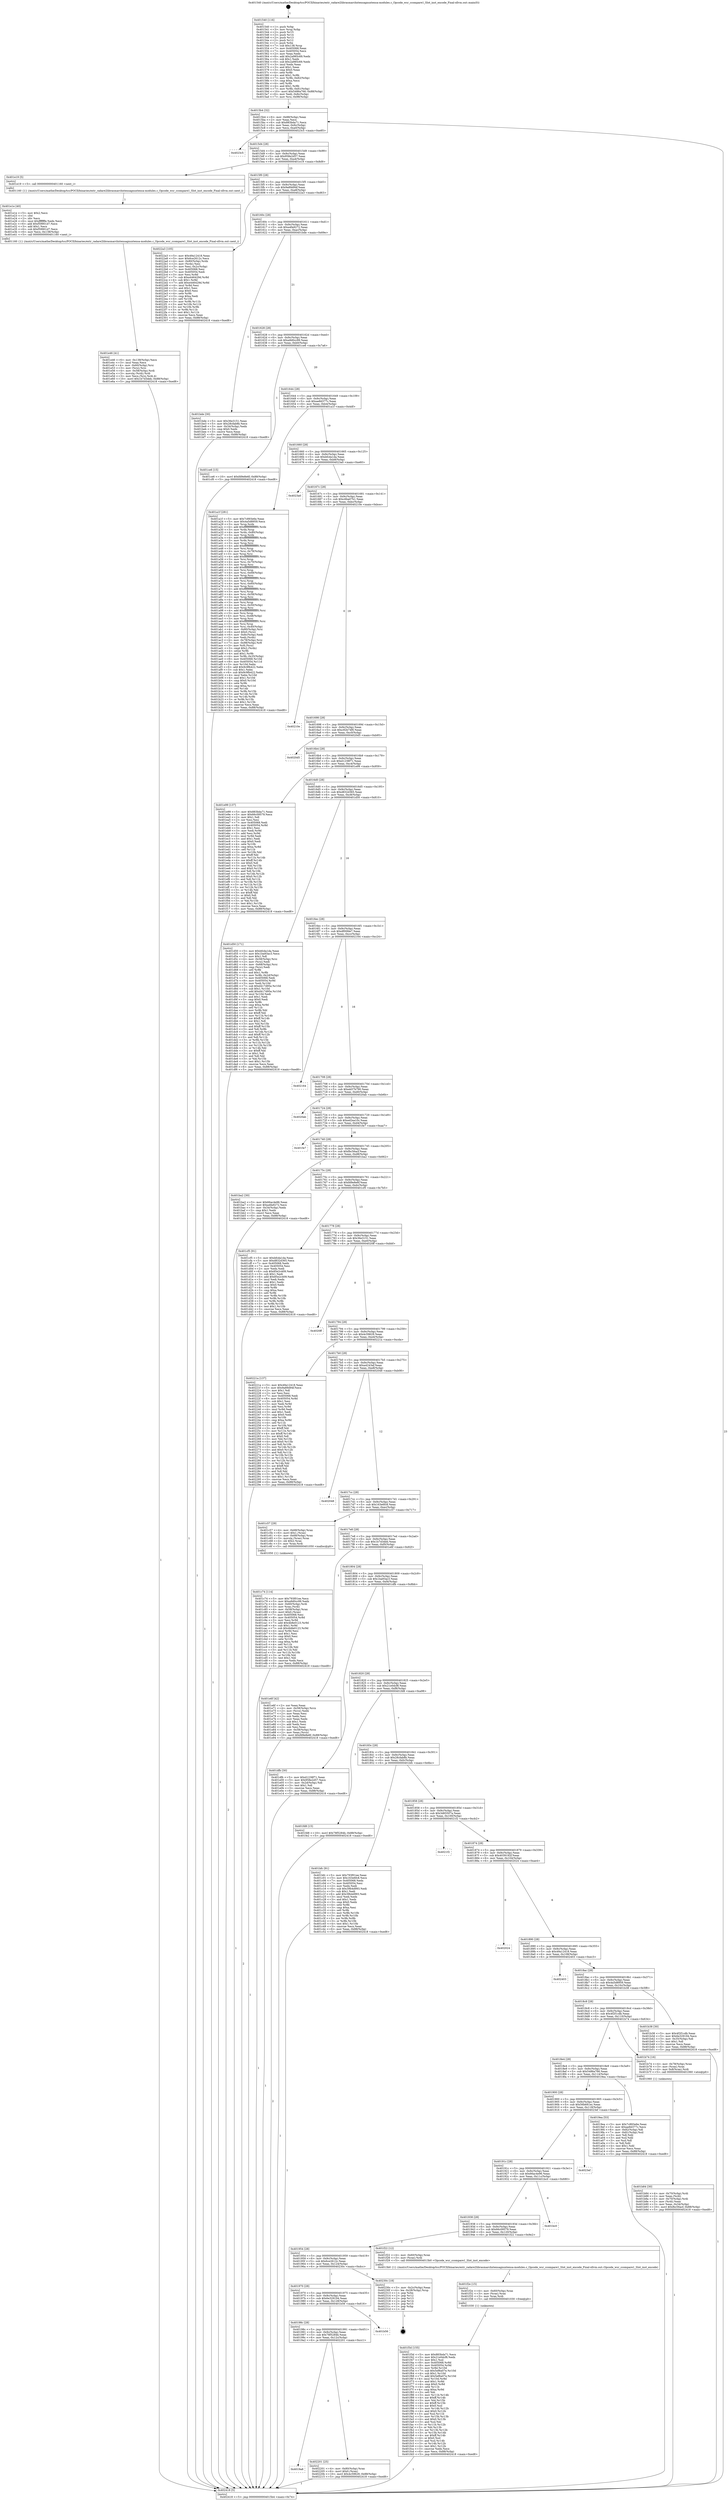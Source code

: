 digraph "0x401540" {
  label = "0x401540 (/mnt/c/Users/mathe/Desktop/tcc/POCII/binaries/extr_radare2librasmarchxtensagnuxtensa-modules.c_Opcode_wsr_ccompare1_Slot_inst_encode_Final-ollvm.out::main(0))"
  labelloc = "t"
  node[shape=record]

  Entry [label="",width=0.3,height=0.3,shape=circle,fillcolor=black,style=filled]
  "0x4015b4" [label="{
     0x4015b4 [32]\l
     | [instrs]\l
     &nbsp;&nbsp;0x4015b4 \<+6\>: mov -0x88(%rbp),%eax\l
     &nbsp;&nbsp;0x4015ba \<+2\>: mov %eax,%ecx\l
     &nbsp;&nbsp;0x4015bc \<+6\>: sub $0x883bda71,%ecx\l
     &nbsp;&nbsp;0x4015c2 \<+6\>: mov %eax,-0x9c(%rbp)\l
     &nbsp;&nbsp;0x4015c8 \<+6\>: mov %ecx,-0xa0(%rbp)\l
     &nbsp;&nbsp;0x4015ce \<+6\>: je 00000000004023c5 \<main+0xe85\>\l
  }"]
  "0x4023c5" [label="{
     0x4023c5\l
  }", style=dashed]
  "0x4015d4" [label="{
     0x4015d4 [28]\l
     | [instrs]\l
     &nbsp;&nbsp;0x4015d4 \<+5\>: jmp 00000000004015d9 \<main+0x99\>\l
     &nbsp;&nbsp;0x4015d9 \<+6\>: mov -0x9c(%rbp),%eax\l
     &nbsp;&nbsp;0x4015df \<+5\>: sub $0x958e2d57,%eax\l
     &nbsp;&nbsp;0x4015e4 \<+6\>: mov %eax,-0xa4(%rbp)\l
     &nbsp;&nbsp;0x4015ea \<+6\>: je 0000000000401e19 \<main+0x8d9\>\l
  }"]
  Exit [label="",width=0.3,height=0.3,shape=circle,fillcolor=black,style=filled,peripheries=2]
  "0x401e19" [label="{
     0x401e19 [5]\l
     | [instrs]\l
     &nbsp;&nbsp;0x401e19 \<+5\>: call 0000000000401160 \<next_i\>\l
     | [calls]\l
     &nbsp;&nbsp;0x401160 \{1\} (/mnt/c/Users/mathe/Desktop/tcc/POCII/binaries/extr_radare2librasmarchxtensagnuxtensa-modules.c_Opcode_wsr_ccompare1_Slot_inst_encode_Final-ollvm.out::next_i)\l
  }"]
  "0x4015f0" [label="{
     0x4015f0 [28]\l
     | [instrs]\l
     &nbsp;&nbsp;0x4015f0 \<+5\>: jmp 00000000004015f5 \<main+0xb5\>\l
     &nbsp;&nbsp;0x4015f5 \<+6\>: mov -0x9c(%rbp),%eax\l
     &nbsp;&nbsp;0x4015fb \<+5\>: sub $0x9a89d94f,%eax\l
     &nbsp;&nbsp;0x401600 \<+6\>: mov %eax,-0xa8(%rbp)\l
     &nbsp;&nbsp;0x401606 \<+6\>: je 00000000004022a3 \<main+0xd63\>\l
  }"]
  "0x4019a8" [label="{
     0x4019a8\l
  }", style=dashed]
  "0x4022a3" [label="{
     0x4022a3 [105]\l
     | [instrs]\l
     &nbsp;&nbsp;0x4022a3 \<+5\>: mov $0x49a12418,%eax\l
     &nbsp;&nbsp;0x4022a8 \<+5\>: mov $0x6ce2612c,%ecx\l
     &nbsp;&nbsp;0x4022ad \<+4\>: mov -0x80(%rbp),%rdx\l
     &nbsp;&nbsp;0x4022b1 \<+2\>: mov (%rdx),%esi\l
     &nbsp;&nbsp;0x4022b3 \<+3\>: mov %esi,-0x2c(%rbp)\l
     &nbsp;&nbsp;0x4022b6 \<+7\>: mov 0x405068,%esi\l
     &nbsp;&nbsp;0x4022bd \<+7\>: mov 0x405054,%edi\l
     &nbsp;&nbsp;0x4022c4 \<+3\>: mov %esi,%r8d\l
     &nbsp;&nbsp;0x4022c7 \<+7\>: sub $0xe446429d,%r8d\l
     &nbsp;&nbsp;0x4022ce \<+4\>: sub $0x1,%r8d\l
     &nbsp;&nbsp;0x4022d2 \<+7\>: add $0xe446429d,%r8d\l
     &nbsp;&nbsp;0x4022d9 \<+4\>: imul %r8d,%esi\l
     &nbsp;&nbsp;0x4022dd \<+3\>: and $0x1,%esi\l
     &nbsp;&nbsp;0x4022e0 \<+3\>: cmp $0x0,%esi\l
     &nbsp;&nbsp;0x4022e3 \<+4\>: sete %r9b\l
     &nbsp;&nbsp;0x4022e7 \<+3\>: cmp $0xa,%edi\l
     &nbsp;&nbsp;0x4022ea \<+4\>: setl %r10b\l
     &nbsp;&nbsp;0x4022ee \<+3\>: mov %r9b,%r11b\l
     &nbsp;&nbsp;0x4022f1 \<+3\>: and %r10b,%r11b\l
     &nbsp;&nbsp;0x4022f4 \<+3\>: xor %r10b,%r9b\l
     &nbsp;&nbsp;0x4022f7 \<+3\>: or %r9b,%r11b\l
     &nbsp;&nbsp;0x4022fa \<+4\>: test $0x1,%r11b\l
     &nbsp;&nbsp;0x4022fe \<+3\>: cmovne %ecx,%eax\l
     &nbsp;&nbsp;0x402301 \<+6\>: mov %eax,-0x88(%rbp)\l
     &nbsp;&nbsp;0x402307 \<+5\>: jmp 0000000000402418 \<main+0xed8\>\l
  }"]
  "0x40160c" [label="{
     0x40160c [28]\l
     | [instrs]\l
     &nbsp;&nbsp;0x40160c \<+5\>: jmp 0000000000401611 \<main+0xd1\>\l
     &nbsp;&nbsp;0x401611 \<+6\>: mov -0x9c(%rbp),%eax\l
     &nbsp;&nbsp;0x401617 \<+5\>: sub $0xa4fa9272,%eax\l
     &nbsp;&nbsp;0x40161c \<+6\>: mov %eax,-0xac(%rbp)\l
     &nbsp;&nbsp;0x401622 \<+6\>: je 0000000000401bde \<main+0x69e\>\l
  }"]
  "0x402201" [label="{
     0x402201 [25]\l
     | [instrs]\l
     &nbsp;&nbsp;0x402201 \<+4\>: mov -0x80(%rbp),%rax\l
     &nbsp;&nbsp;0x402205 \<+6\>: movl $0x0,(%rax)\l
     &nbsp;&nbsp;0x40220b \<+10\>: movl $0x4c59629,-0x88(%rbp)\l
     &nbsp;&nbsp;0x402215 \<+5\>: jmp 0000000000402418 \<main+0xed8\>\l
  }"]
  "0x401bde" [label="{
     0x401bde [30]\l
     | [instrs]\l
     &nbsp;&nbsp;0x401bde \<+5\>: mov $0x36e3151,%eax\l
     &nbsp;&nbsp;0x401be3 \<+5\>: mov $0x28cfab8b,%ecx\l
     &nbsp;&nbsp;0x401be8 \<+3\>: mov -0x34(%rbp),%edx\l
     &nbsp;&nbsp;0x401beb \<+3\>: cmp $0x0,%edx\l
     &nbsp;&nbsp;0x401bee \<+3\>: cmove %ecx,%eax\l
     &nbsp;&nbsp;0x401bf1 \<+6\>: mov %eax,-0x88(%rbp)\l
     &nbsp;&nbsp;0x401bf7 \<+5\>: jmp 0000000000402418 \<main+0xed8\>\l
  }"]
  "0x401628" [label="{
     0x401628 [28]\l
     | [instrs]\l
     &nbsp;&nbsp;0x401628 \<+5\>: jmp 000000000040162d \<main+0xed\>\l
     &nbsp;&nbsp;0x40162d \<+6\>: mov -0x9c(%rbp),%eax\l
     &nbsp;&nbsp;0x401633 \<+5\>: sub $0xa9d0cc99,%eax\l
     &nbsp;&nbsp;0x401638 \<+6\>: mov %eax,-0xb0(%rbp)\l
     &nbsp;&nbsp;0x40163e \<+6\>: je 0000000000401ce6 \<main+0x7a6\>\l
  }"]
  "0x40198c" [label="{
     0x40198c [28]\l
     | [instrs]\l
     &nbsp;&nbsp;0x40198c \<+5\>: jmp 0000000000401991 \<main+0x451\>\l
     &nbsp;&nbsp;0x401991 \<+6\>: mov -0x9c(%rbp),%eax\l
     &nbsp;&nbsp;0x401997 \<+5\>: sub $0x78f5284b,%eax\l
     &nbsp;&nbsp;0x40199c \<+6\>: mov %eax,-0x12c(%rbp)\l
     &nbsp;&nbsp;0x4019a2 \<+6\>: je 0000000000402201 \<main+0xcc1\>\l
  }"]
  "0x401ce6" [label="{
     0x401ce6 [15]\l
     | [instrs]\l
     &nbsp;&nbsp;0x401ce6 \<+10\>: movl $0xfd9e8e6f,-0x88(%rbp)\l
     &nbsp;&nbsp;0x401cf0 \<+5\>: jmp 0000000000402418 \<main+0xed8\>\l
  }"]
  "0x401644" [label="{
     0x401644 [28]\l
     | [instrs]\l
     &nbsp;&nbsp;0x401644 \<+5\>: jmp 0000000000401649 \<main+0x109\>\l
     &nbsp;&nbsp;0x401649 \<+6\>: mov -0x9c(%rbp),%eax\l
     &nbsp;&nbsp;0x40164f \<+5\>: sub $0xae8d377c,%eax\l
     &nbsp;&nbsp;0x401654 \<+6\>: mov %eax,-0xb4(%rbp)\l
     &nbsp;&nbsp;0x40165a \<+6\>: je 0000000000401a1f \<main+0x4df\>\l
  }"]
  "0x401b56" [label="{
     0x401b56\l
  }", style=dashed]
  "0x401a1f" [label="{
     0x401a1f [281]\l
     | [instrs]\l
     &nbsp;&nbsp;0x401a1f \<+5\>: mov $0x7c893e6e,%eax\l
     &nbsp;&nbsp;0x401a24 \<+5\>: mov $0x4a5d8959,%ecx\l
     &nbsp;&nbsp;0x401a29 \<+3\>: mov %rsp,%rdx\l
     &nbsp;&nbsp;0x401a2c \<+4\>: add $0xfffffffffffffff0,%rdx\l
     &nbsp;&nbsp;0x401a30 \<+3\>: mov %rdx,%rsp\l
     &nbsp;&nbsp;0x401a33 \<+4\>: mov %rdx,-0x80(%rbp)\l
     &nbsp;&nbsp;0x401a37 \<+3\>: mov %rsp,%rdx\l
     &nbsp;&nbsp;0x401a3a \<+4\>: add $0xfffffffffffffff0,%rdx\l
     &nbsp;&nbsp;0x401a3e \<+3\>: mov %rdx,%rsp\l
     &nbsp;&nbsp;0x401a41 \<+3\>: mov %rsp,%rsi\l
     &nbsp;&nbsp;0x401a44 \<+4\>: add $0xfffffffffffffff0,%rsi\l
     &nbsp;&nbsp;0x401a48 \<+3\>: mov %rsi,%rsp\l
     &nbsp;&nbsp;0x401a4b \<+4\>: mov %rsi,-0x78(%rbp)\l
     &nbsp;&nbsp;0x401a4f \<+3\>: mov %rsp,%rsi\l
     &nbsp;&nbsp;0x401a52 \<+4\>: add $0xfffffffffffffff0,%rsi\l
     &nbsp;&nbsp;0x401a56 \<+3\>: mov %rsi,%rsp\l
     &nbsp;&nbsp;0x401a59 \<+4\>: mov %rsi,-0x70(%rbp)\l
     &nbsp;&nbsp;0x401a5d \<+3\>: mov %rsp,%rsi\l
     &nbsp;&nbsp;0x401a60 \<+4\>: add $0xfffffffffffffff0,%rsi\l
     &nbsp;&nbsp;0x401a64 \<+3\>: mov %rsi,%rsp\l
     &nbsp;&nbsp;0x401a67 \<+4\>: mov %rsi,-0x68(%rbp)\l
     &nbsp;&nbsp;0x401a6b \<+3\>: mov %rsp,%rsi\l
     &nbsp;&nbsp;0x401a6e \<+4\>: add $0xfffffffffffffff0,%rsi\l
     &nbsp;&nbsp;0x401a72 \<+3\>: mov %rsi,%rsp\l
     &nbsp;&nbsp;0x401a75 \<+4\>: mov %rsi,-0x60(%rbp)\l
     &nbsp;&nbsp;0x401a79 \<+3\>: mov %rsp,%rsi\l
     &nbsp;&nbsp;0x401a7c \<+4\>: add $0xfffffffffffffff0,%rsi\l
     &nbsp;&nbsp;0x401a80 \<+3\>: mov %rsi,%rsp\l
     &nbsp;&nbsp;0x401a83 \<+4\>: mov %rsi,-0x58(%rbp)\l
     &nbsp;&nbsp;0x401a87 \<+3\>: mov %rsp,%rsi\l
     &nbsp;&nbsp;0x401a8a \<+4\>: add $0xfffffffffffffff0,%rsi\l
     &nbsp;&nbsp;0x401a8e \<+3\>: mov %rsi,%rsp\l
     &nbsp;&nbsp;0x401a91 \<+4\>: mov %rsi,-0x50(%rbp)\l
     &nbsp;&nbsp;0x401a95 \<+3\>: mov %rsp,%rsi\l
     &nbsp;&nbsp;0x401a98 \<+4\>: add $0xfffffffffffffff0,%rsi\l
     &nbsp;&nbsp;0x401a9c \<+3\>: mov %rsi,%rsp\l
     &nbsp;&nbsp;0x401a9f \<+4\>: mov %rsi,-0x48(%rbp)\l
     &nbsp;&nbsp;0x401aa3 \<+3\>: mov %rsp,%rsi\l
     &nbsp;&nbsp;0x401aa6 \<+4\>: add $0xfffffffffffffff0,%rsi\l
     &nbsp;&nbsp;0x401aaa \<+3\>: mov %rsi,%rsp\l
     &nbsp;&nbsp;0x401aad \<+4\>: mov %rsi,-0x40(%rbp)\l
     &nbsp;&nbsp;0x401ab1 \<+4\>: mov -0x80(%rbp),%rsi\l
     &nbsp;&nbsp;0x401ab5 \<+6\>: movl $0x0,(%rsi)\l
     &nbsp;&nbsp;0x401abb \<+6\>: mov -0x8c(%rbp),%edi\l
     &nbsp;&nbsp;0x401ac1 \<+2\>: mov %edi,(%rdx)\l
     &nbsp;&nbsp;0x401ac3 \<+4\>: mov -0x78(%rbp),%rsi\l
     &nbsp;&nbsp;0x401ac7 \<+7\>: mov -0x98(%rbp),%r8\l
     &nbsp;&nbsp;0x401ace \<+3\>: mov %r8,(%rsi)\l
     &nbsp;&nbsp;0x401ad1 \<+3\>: cmpl $0x2,(%rdx)\l
     &nbsp;&nbsp;0x401ad4 \<+4\>: setne %r9b\l
     &nbsp;&nbsp;0x401ad8 \<+4\>: and $0x1,%r9b\l
     &nbsp;&nbsp;0x401adc \<+4\>: mov %r9b,-0x35(%rbp)\l
     &nbsp;&nbsp;0x401ae0 \<+8\>: mov 0x405068,%r10d\l
     &nbsp;&nbsp;0x401ae8 \<+8\>: mov 0x405054,%r11d\l
     &nbsp;&nbsp;0x401af0 \<+3\>: mov %r10d,%ebx\l
     &nbsp;&nbsp;0x401af3 \<+6\>: add $0x9c9fb422,%ebx\l
     &nbsp;&nbsp;0x401af9 \<+3\>: sub $0x1,%ebx\l
     &nbsp;&nbsp;0x401afc \<+6\>: sub $0x9c9fb422,%ebx\l
     &nbsp;&nbsp;0x401b02 \<+4\>: imul %ebx,%r10d\l
     &nbsp;&nbsp;0x401b06 \<+4\>: and $0x1,%r10d\l
     &nbsp;&nbsp;0x401b0a \<+4\>: cmp $0x0,%r10d\l
     &nbsp;&nbsp;0x401b0e \<+4\>: sete %r9b\l
     &nbsp;&nbsp;0x401b12 \<+4\>: cmp $0xa,%r11d\l
     &nbsp;&nbsp;0x401b16 \<+4\>: setl %r14b\l
     &nbsp;&nbsp;0x401b1a \<+3\>: mov %r9b,%r15b\l
     &nbsp;&nbsp;0x401b1d \<+3\>: and %r14b,%r15b\l
     &nbsp;&nbsp;0x401b20 \<+3\>: xor %r14b,%r9b\l
     &nbsp;&nbsp;0x401b23 \<+3\>: or %r9b,%r15b\l
     &nbsp;&nbsp;0x401b26 \<+4\>: test $0x1,%r15b\l
     &nbsp;&nbsp;0x401b2a \<+3\>: cmovne %ecx,%eax\l
     &nbsp;&nbsp;0x401b2d \<+6\>: mov %eax,-0x88(%rbp)\l
     &nbsp;&nbsp;0x401b33 \<+5\>: jmp 0000000000402418 \<main+0xed8\>\l
  }"]
  "0x401660" [label="{
     0x401660 [28]\l
     | [instrs]\l
     &nbsp;&nbsp;0x401660 \<+5\>: jmp 0000000000401665 \<main+0x125\>\l
     &nbsp;&nbsp;0x401665 \<+6\>: mov -0x9c(%rbp),%eax\l
     &nbsp;&nbsp;0x40166b \<+5\>: sub $0xbfcda1da,%eax\l
     &nbsp;&nbsp;0x401670 \<+6\>: mov %eax,-0xb8(%rbp)\l
     &nbsp;&nbsp;0x401676 \<+6\>: je 00000000004023a0 \<main+0xe60\>\l
  }"]
  "0x401970" [label="{
     0x401970 [28]\l
     | [instrs]\l
     &nbsp;&nbsp;0x401970 \<+5\>: jmp 0000000000401975 \<main+0x435\>\l
     &nbsp;&nbsp;0x401975 \<+6\>: mov -0x9c(%rbp),%eax\l
     &nbsp;&nbsp;0x40197b \<+5\>: sub $0x6e329194,%eax\l
     &nbsp;&nbsp;0x401980 \<+6\>: mov %eax,-0x128(%rbp)\l
     &nbsp;&nbsp;0x401986 \<+6\>: je 0000000000401b56 \<main+0x616\>\l
  }"]
  "0x4023a0" [label="{
     0x4023a0\l
  }", style=dashed]
  "0x40167c" [label="{
     0x40167c [28]\l
     | [instrs]\l
     &nbsp;&nbsp;0x40167c \<+5\>: jmp 0000000000401681 \<main+0x141\>\l
     &nbsp;&nbsp;0x401681 \<+6\>: mov -0x9c(%rbp),%eax\l
     &nbsp;&nbsp;0x401687 \<+5\>: sub $0xc6ba07b1,%eax\l
     &nbsp;&nbsp;0x40168c \<+6\>: mov %eax,-0xbc(%rbp)\l
     &nbsp;&nbsp;0x401692 \<+6\>: je 000000000040210e \<main+0xbce\>\l
  }"]
  "0x40230c" [label="{
     0x40230c [18]\l
     | [instrs]\l
     &nbsp;&nbsp;0x40230c \<+3\>: mov -0x2c(%rbp),%eax\l
     &nbsp;&nbsp;0x40230f \<+4\>: lea -0x28(%rbp),%rsp\l
     &nbsp;&nbsp;0x402313 \<+1\>: pop %rbx\l
     &nbsp;&nbsp;0x402314 \<+2\>: pop %r12\l
     &nbsp;&nbsp;0x402316 \<+2\>: pop %r13\l
     &nbsp;&nbsp;0x402318 \<+2\>: pop %r14\l
     &nbsp;&nbsp;0x40231a \<+2\>: pop %r15\l
     &nbsp;&nbsp;0x40231c \<+1\>: pop %rbp\l
     &nbsp;&nbsp;0x40231d \<+1\>: ret\l
  }"]
  "0x40210e" [label="{
     0x40210e\l
  }", style=dashed]
  "0x401698" [label="{
     0x401698 [28]\l
     | [instrs]\l
     &nbsp;&nbsp;0x401698 \<+5\>: jmp 000000000040169d \<main+0x15d\>\l
     &nbsp;&nbsp;0x40169d \<+6\>: mov -0x9c(%rbp),%eax\l
     &nbsp;&nbsp;0x4016a3 \<+5\>: sub $0xc92b74f0,%eax\l
     &nbsp;&nbsp;0x4016a8 \<+6\>: mov %eax,-0xc0(%rbp)\l
     &nbsp;&nbsp;0x4016ae \<+6\>: je 00000000004020d5 \<main+0xb95\>\l
  }"]
  "0x401f3d" [label="{
     0x401f3d [155]\l
     | [instrs]\l
     &nbsp;&nbsp;0x401f3d \<+5\>: mov $0x883bda71,%ecx\l
     &nbsp;&nbsp;0x401f42 \<+5\>: mov $0x21e0dcf8,%edx\l
     &nbsp;&nbsp;0x401f47 \<+3\>: mov $0x1,%sil\l
     &nbsp;&nbsp;0x401f4a \<+8\>: mov 0x405068,%r8d\l
     &nbsp;&nbsp;0x401f52 \<+8\>: mov 0x405054,%r9d\l
     &nbsp;&nbsp;0x401f5a \<+3\>: mov %r8d,%r10d\l
     &nbsp;&nbsp;0x401f5d \<+7\>: sub $0x5ef6a07e,%r10d\l
     &nbsp;&nbsp;0x401f64 \<+4\>: sub $0x1,%r10d\l
     &nbsp;&nbsp;0x401f68 \<+7\>: add $0x5ef6a07e,%r10d\l
     &nbsp;&nbsp;0x401f6f \<+4\>: imul %r10d,%r8d\l
     &nbsp;&nbsp;0x401f73 \<+4\>: and $0x1,%r8d\l
     &nbsp;&nbsp;0x401f77 \<+4\>: cmp $0x0,%r8d\l
     &nbsp;&nbsp;0x401f7b \<+4\>: sete %r11b\l
     &nbsp;&nbsp;0x401f7f \<+4\>: cmp $0xa,%r9d\l
     &nbsp;&nbsp;0x401f83 \<+3\>: setl %bl\l
     &nbsp;&nbsp;0x401f86 \<+3\>: mov %r11b,%r14b\l
     &nbsp;&nbsp;0x401f89 \<+4\>: xor $0xff,%r14b\l
     &nbsp;&nbsp;0x401f8d \<+3\>: mov %bl,%r15b\l
     &nbsp;&nbsp;0x401f90 \<+4\>: xor $0xff,%r15b\l
     &nbsp;&nbsp;0x401f94 \<+4\>: xor $0x0,%sil\l
     &nbsp;&nbsp;0x401f98 \<+3\>: mov %r14b,%r12b\l
     &nbsp;&nbsp;0x401f9b \<+4\>: and $0x0,%r12b\l
     &nbsp;&nbsp;0x401f9f \<+3\>: and %sil,%r11b\l
     &nbsp;&nbsp;0x401fa2 \<+3\>: mov %r15b,%r13b\l
     &nbsp;&nbsp;0x401fa5 \<+4\>: and $0x0,%r13b\l
     &nbsp;&nbsp;0x401fa9 \<+3\>: and %sil,%bl\l
     &nbsp;&nbsp;0x401fac \<+3\>: or %r11b,%r12b\l
     &nbsp;&nbsp;0x401faf \<+3\>: or %bl,%r13b\l
     &nbsp;&nbsp;0x401fb2 \<+3\>: xor %r13b,%r12b\l
     &nbsp;&nbsp;0x401fb5 \<+3\>: or %r15b,%r14b\l
     &nbsp;&nbsp;0x401fb8 \<+4\>: xor $0xff,%r14b\l
     &nbsp;&nbsp;0x401fbc \<+4\>: or $0x0,%sil\l
     &nbsp;&nbsp;0x401fc0 \<+3\>: and %sil,%r14b\l
     &nbsp;&nbsp;0x401fc3 \<+3\>: or %r14b,%r12b\l
     &nbsp;&nbsp;0x401fc6 \<+4\>: test $0x1,%r12b\l
     &nbsp;&nbsp;0x401fca \<+3\>: cmovne %edx,%ecx\l
     &nbsp;&nbsp;0x401fcd \<+6\>: mov %ecx,-0x88(%rbp)\l
     &nbsp;&nbsp;0x401fd3 \<+5\>: jmp 0000000000402418 \<main+0xed8\>\l
  }"]
  "0x4020d5" [label="{
     0x4020d5\l
  }", style=dashed]
  "0x4016b4" [label="{
     0x4016b4 [28]\l
     | [instrs]\l
     &nbsp;&nbsp;0x4016b4 \<+5\>: jmp 00000000004016b9 \<main+0x179\>\l
     &nbsp;&nbsp;0x4016b9 \<+6\>: mov -0x9c(%rbp),%eax\l
     &nbsp;&nbsp;0x4016bf \<+5\>: sub $0xd1238f71,%eax\l
     &nbsp;&nbsp;0x4016c4 \<+6\>: mov %eax,-0xc4(%rbp)\l
     &nbsp;&nbsp;0x4016ca \<+6\>: je 0000000000401e99 \<main+0x959\>\l
  }"]
  "0x401f2e" [label="{
     0x401f2e [15]\l
     | [instrs]\l
     &nbsp;&nbsp;0x401f2e \<+4\>: mov -0x60(%rbp),%rax\l
     &nbsp;&nbsp;0x401f32 \<+3\>: mov (%rax),%rax\l
     &nbsp;&nbsp;0x401f35 \<+3\>: mov %rax,%rdi\l
     &nbsp;&nbsp;0x401f38 \<+5\>: call 0000000000401030 \<free@plt\>\l
     | [calls]\l
     &nbsp;&nbsp;0x401030 \{1\} (unknown)\l
  }"]
  "0x401e99" [label="{
     0x401e99 [137]\l
     | [instrs]\l
     &nbsp;&nbsp;0x401e99 \<+5\>: mov $0x883bda71,%eax\l
     &nbsp;&nbsp;0x401e9e \<+5\>: mov $0x66c09579,%ecx\l
     &nbsp;&nbsp;0x401ea3 \<+2\>: mov $0x1,%dl\l
     &nbsp;&nbsp;0x401ea5 \<+2\>: xor %esi,%esi\l
     &nbsp;&nbsp;0x401ea7 \<+7\>: mov 0x405068,%edi\l
     &nbsp;&nbsp;0x401eae \<+8\>: mov 0x405054,%r8d\l
     &nbsp;&nbsp;0x401eb6 \<+3\>: sub $0x1,%esi\l
     &nbsp;&nbsp;0x401eb9 \<+3\>: mov %edi,%r9d\l
     &nbsp;&nbsp;0x401ebc \<+3\>: add %esi,%r9d\l
     &nbsp;&nbsp;0x401ebf \<+4\>: imul %r9d,%edi\l
     &nbsp;&nbsp;0x401ec3 \<+3\>: and $0x1,%edi\l
     &nbsp;&nbsp;0x401ec6 \<+3\>: cmp $0x0,%edi\l
     &nbsp;&nbsp;0x401ec9 \<+4\>: sete %r10b\l
     &nbsp;&nbsp;0x401ecd \<+4\>: cmp $0xa,%r8d\l
     &nbsp;&nbsp;0x401ed1 \<+4\>: setl %r11b\l
     &nbsp;&nbsp;0x401ed5 \<+3\>: mov %r10b,%bl\l
     &nbsp;&nbsp;0x401ed8 \<+3\>: xor $0xff,%bl\l
     &nbsp;&nbsp;0x401edb \<+3\>: mov %r11b,%r14b\l
     &nbsp;&nbsp;0x401ede \<+4\>: xor $0xff,%r14b\l
     &nbsp;&nbsp;0x401ee2 \<+3\>: xor $0x0,%dl\l
     &nbsp;&nbsp;0x401ee5 \<+3\>: mov %bl,%r15b\l
     &nbsp;&nbsp;0x401ee8 \<+4\>: and $0x0,%r15b\l
     &nbsp;&nbsp;0x401eec \<+3\>: and %dl,%r10b\l
     &nbsp;&nbsp;0x401eef \<+3\>: mov %r14b,%r12b\l
     &nbsp;&nbsp;0x401ef2 \<+4\>: and $0x0,%r12b\l
     &nbsp;&nbsp;0x401ef6 \<+3\>: and %dl,%r11b\l
     &nbsp;&nbsp;0x401ef9 \<+3\>: or %r10b,%r15b\l
     &nbsp;&nbsp;0x401efc \<+3\>: or %r11b,%r12b\l
     &nbsp;&nbsp;0x401eff \<+3\>: xor %r12b,%r15b\l
     &nbsp;&nbsp;0x401f02 \<+3\>: or %r14b,%bl\l
     &nbsp;&nbsp;0x401f05 \<+3\>: xor $0xff,%bl\l
     &nbsp;&nbsp;0x401f08 \<+3\>: or $0x0,%dl\l
     &nbsp;&nbsp;0x401f0b \<+2\>: and %dl,%bl\l
     &nbsp;&nbsp;0x401f0d \<+3\>: or %bl,%r15b\l
     &nbsp;&nbsp;0x401f10 \<+4\>: test $0x1,%r15b\l
     &nbsp;&nbsp;0x401f14 \<+3\>: cmovne %ecx,%eax\l
     &nbsp;&nbsp;0x401f17 \<+6\>: mov %eax,-0x88(%rbp)\l
     &nbsp;&nbsp;0x401f1d \<+5\>: jmp 0000000000402418 \<main+0xed8\>\l
  }"]
  "0x4016d0" [label="{
     0x4016d0 [28]\l
     | [instrs]\l
     &nbsp;&nbsp;0x4016d0 \<+5\>: jmp 00000000004016d5 \<main+0x195\>\l
     &nbsp;&nbsp;0x4016d5 \<+6\>: mov -0x9c(%rbp),%eax\l
     &nbsp;&nbsp;0x4016db \<+5\>: sub $0xd832d365,%eax\l
     &nbsp;&nbsp;0x4016e0 \<+6\>: mov %eax,-0xc8(%rbp)\l
     &nbsp;&nbsp;0x4016e6 \<+6\>: je 0000000000401d50 \<main+0x810\>\l
  }"]
  "0x401954" [label="{
     0x401954 [28]\l
     | [instrs]\l
     &nbsp;&nbsp;0x401954 \<+5\>: jmp 0000000000401959 \<main+0x419\>\l
     &nbsp;&nbsp;0x401959 \<+6\>: mov -0x9c(%rbp),%eax\l
     &nbsp;&nbsp;0x40195f \<+5\>: sub $0x6ce2612c,%eax\l
     &nbsp;&nbsp;0x401964 \<+6\>: mov %eax,-0x124(%rbp)\l
     &nbsp;&nbsp;0x40196a \<+6\>: je 000000000040230c \<main+0xdcc\>\l
  }"]
  "0x401d50" [label="{
     0x401d50 [171]\l
     | [instrs]\l
     &nbsp;&nbsp;0x401d50 \<+5\>: mov $0xbfcda1da,%eax\l
     &nbsp;&nbsp;0x401d55 \<+5\>: mov $0x1ba93ac3,%ecx\l
     &nbsp;&nbsp;0x401d5a \<+2\>: mov $0x1,%dl\l
     &nbsp;&nbsp;0x401d5c \<+4\>: mov -0x58(%rbp),%rsi\l
     &nbsp;&nbsp;0x401d60 \<+2\>: mov (%rsi),%edi\l
     &nbsp;&nbsp;0x401d62 \<+4\>: mov -0x68(%rbp),%rsi\l
     &nbsp;&nbsp;0x401d66 \<+2\>: cmp (%rsi),%edi\l
     &nbsp;&nbsp;0x401d68 \<+4\>: setl %r8b\l
     &nbsp;&nbsp;0x401d6c \<+4\>: and $0x1,%r8b\l
     &nbsp;&nbsp;0x401d70 \<+4\>: mov %r8b,-0x2d(%rbp)\l
     &nbsp;&nbsp;0x401d74 \<+7\>: mov 0x405068,%edi\l
     &nbsp;&nbsp;0x401d7b \<+8\>: mov 0x405054,%r9d\l
     &nbsp;&nbsp;0x401d83 \<+3\>: mov %edi,%r10d\l
     &nbsp;&nbsp;0x401d86 \<+7\>: sub $0xd417d95e,%r10d\l
     &nbsp;&nbsp;0x401d8d \<+4\>: sub $0x1,%r10d\l
     &nbsp;&nbsp;0x401d91 \<+7\>: add $0xd417d95e,%r10d\l
     &nbsp;&nbsp;0x401d98 \<+4\>: imul %r10d,%edi\l
     &nbsp;&nbsp;0x401d9c \<+3\>: and $0x1,%edi\l
     &nbsp;&nbsp;0x401d9f \<+3\>: cmp $0x0,%edi\l
     &nbsp;&nbsp;0x401da2 \<+4\>: sete %r8b\l
     &nbsp;&nbsp;0x401da6 \<+4\>: cmp $0xa,%r9d\l
     &nbsp;&nbsp;0x401daa \<+4\>: setl %r11b\l
     &nbsp;&nbsp;0x401dae \<+3\>: mov %r8b,%bl\l
     &nbsp;&nbsp;0x401db1 \<+3\>: xor $0xff,%bl\l
     &nbsp;&nbsp;0x401db4 \<+3\>: mov %r11b,%r14b\l
     &nbsp;&nbsp;0x401db7 \<+4\>: xor $0xff,%r14b\l
     &nbsp;&nbsp;0x401dbb \<+3\>: xor $0x1,%dl\l
     &nbsp;&nbsp;0x401dbe \<+3\>: mov %bl,%r15b\l
     &nbsp;&nbsp;0x401dc1 \<+4\>: and $0xff,%r15b\l
     &nbsp;&nbsp;0x401dc5 \<+3\>: and %dl,%r8b\l
     &nbsp;&nbsp;0x401dc8 \<+3\>: mov %r14b,%r12b\l
     &nbsp;&nbsp;0x401dcb \<+4\>: and $0xff,%r12b\l
     &nbsp;&nbsp;0x401dcf \<+3\>: and %dl,%r11b\l
     &nbsp;&nbsp;0x401dd2 \<+3\>: or %r8b,%r15b\l
     &nbsp;&nbsp;0x401dd5 \<+3\>: or %r11b,%r12b\l
     &nbsp;&nbsp;0x401dd8 \<+3\>: xor %r12b,%r15b\l
     &nbsp;&nbsp;0x401ddb \<+3\>: or %r14b,%bl\l
     &nbsp;&nbsp;0x401dde \<+3\>: xor $0xff,%bl\l
     &nbsp;&nbsp;0x401de1 \<+3\>: or $0x1,%dl\l
     &nbsp;&nbsp;0x401de4 \<+2\>: and %dl,%bl\l
     &nbsp;&nbsp;0x401de6 \<+3\>: or %bl,%r15b\l
     &nbsp;&nbsp;0x401de9 \<+4\>: test $0x1,%r15b\l
     &nbsp;&nbsp;0x401ded \<+3\>: cmovne %ecx,%eax\l
     &nbsp;&nbsp;0x401df0 \<+6\>: mov %eax,-0x88(%rbp)\l
     &nbsp;&nbsp;0x401df6 \<+5\>: jmp 0000000000402418 \<main+0xed8\>\l
  }"]
  "0x4016ec" [label="{
     0x4016ec [28]\l
     | [instrs]\l
     &nbsp;&nbsp;0x4016ec \<+5\>: jmp 00000000004016f1 \<main+0x1b1\>\l
     &nbsp;&nbsp;0x4016f1 \<+6\>: mov -0x9c(%rbp),%eax\l
     &nbsp;&nbsp;0x4016f7 \<+5\>: sub $0xdf00fde7,%eax\l
     &nbsp;&nbsp;0x4016fc \<+6\>: mov %eax,-0xcc(%rbp)\l
     &nbsp;&nbsp;0x401702 \<+6\>: je 0000000000402164 \<main+0xc24\>\l
  }"]
  "0x401f22" [label="{
     0x401f22 [12]\l
     | [instrs]\l
     &nbsp;&nbsp;0x401f22 \<+4\>: mov -0x60(%rbp),%rax\l
     &nbsp;&nbsp;0x401f26 \<+3\>: mov (%rax),%rdi\l
     &nbsp;&nbsp;0x401f29 \<+5\>: call 00000000004013b0 \<Opcode_wsr_ccompare1_Slot_inst_encode\>\l
     | [calls]\l
     &nbsp;&nbsp;0x4013b0 \{1\} (/mnt/c/Users/mathe/Desktop/tcc/POCII/binaries/extr_radare2librasmarchxtensagnuxtensa-modules.c_Opcode_wsr_ccompare1_Slot_inst_encode_Final-ollvm.out::Opcode_wsr_ccompare1_Slot_inst_encode)\l
  }"]
  "0x402164" [label="{
     0x402164\l
  }", style=dashed]
  "0x401708" [label="{
     0x401708 [28]\l
     | [instrs]\l
     &nbsp;&nbsp;0x401708 \<+5\>: jmp 000000000040170d \<main+0x1cd\>\l
     &nbsp;&nbsp;0x40170d \<+6\>: mov -0x9c(%rbp),%eax\l
     &nbsp;&nbsp;0x401713 \<+5\>: sub $0xeb57b790,%eax\l
     &nbsp;&nbsp;0x401718 \<+6\>: mov %eax,-0xd0(%rbp)\l
     &nbsp;&nbsp;0x40171e \<+6\>: je 00000000004020ab \<main+0xb6b\>\l
  }"]
  "0x401938" [label="{
     0x401938 [28]\l
     | [instrs]\l
     &nbsp;&nbsp;0x401938 \<+5\>: jmp 000000000040193d \<main+0x3fd\>\l
     &nbsp;&nbsp;0x40193d \<+6\>: mov -0x9c(%rbp),%eax\l
     &nbsp;&nbsp;0x401943 \<+5\>: sub $0x66c09579,%eax\l
     &nbsp;&nbsp;0x401948 \<+6\>: mov %eax,-0x120(%rbp)\l
     &nbsp;&nbsp;0x40194e \<+6\>: je 0000000000401f22 \<main+0x9e2\>\l
  }"]
  "0x4020ab" [label="{
     0x4020ab\l
  }", style=dashed]
  "0x401724" [label="{
     0x401724 [28]\l
     | [instrs]\l
     &nbsp;&nbsp;0x401724 \<+5\>: jmp 0000000000401729 \<main+0x1e9\>\l
     &nbsp;&nbsp;0x401729 \<+6\>: mov -0x9c(%rbp),%eax\l
     &nbsp;&nbsp;0x40172f \<+5\>: sub $0xed2ea10c,%eax\l
     &nbsp;&nbsp;0x401734 \<+6\>: mov %eax,-0xd4(%rbp)\l
     &nbsp;&nbsp;0x40173a \<+6\>: je 0000000000401fe7 \<main+0xaa7\>\l
  }"]
  "0x401bc0" [label="{
     0x401bc0\l
  }", style=dashed]
  "0x401fe7" [label="{
     0x401fe7\l
  }", style=dashed]
  "0x401740" [label="{
     0x401740 [28]\l
     | [instrs]\l
     &nbsp;&nbsp;0x401740 \<+5\>: jmp 0000000000401745 \<main+0x205\>\l
     &nbsp;&nbsp;0x401745 \<+6\>: mov -0x9c(%rbp),%eax\l
     &nbsp;&nbsp;0x40174b \<+5\>: sub $0xfbc56acf,%eax\l
     &nbsp;&nbsp;0x401750 \<+6\>: mov %eax,-0xd8(%rbp)\l
     &nbsp;&nbsp;0x401756 \<+6\>: je 0000000000401ba2 \<main+0x662\>\l
  }"]
  "0x40191c" [label="{
     0x40191c [28]\l
     | [instrs]\l
     &nbsp;&nbsp;0x40191c \<+5\>: jmp 0000000000401921 \<main+0x3e1\>\l
     &nbsp;&nbsp;0x401921 \<+6\>: mov -0x9c(%rbp),%eax\l
     &nbsp;&nbsp;0x401927 \<+5\>: sub $0x66ac4e96,%eax\l
     &nbsp;&nbsp;0x40192c \<+6\>: mov %eax,-0x11c(%rbp)\l
     &nbsp;&nbsp;0x401932 \<+6\>: je 0000000000401bc0 \<main+0x680\>\l
  }"]
  "0x401ba2" [label="{
     0x401ba2 [30]\l
     | [instrs]\l
     &nbsp;&nbsp;0x401ba2 \<+5\>: mov $0x66ac4e96,%eax\l
     &nbsp;&nbsp;0x401ba7 \<+5\>: mov $0xa4fa9272,%ecx\l
     &nbsp;&nbsp;0x401bac \<+3\>: mov -0x34(%rbp),%edx\l
     &nbsp;&nbsp;0x401baf \<+3\>: cmp $0x1,%edx\l
     &nbsp;&nbsp;0x401bb2 \<+3\>: cmovl %ecx,%eax\l
     &nbsp;&nbsp;0x401bb5 \<+6\>: mov %eax,-0x88(%rbp)\l
     &nbsp;&nbsp;0x401bbb \<+5\>: jmp 0000000000402418 \<main+0xed8\>\l
  }"]
  "0x40175c" [label="{
     0x40175c [28]\l
     | [instrs]\l
     &nbsp;&nbsp;0x40175c \<+5\>: jmp 0000000000401761 \<main+0x221\>\l
     &nbsp;&nbsp;0x401761 \<+6\>: mov -0x9c(%rbp),%eax\l
     &nbsp;&nbsp;0x401767 \<+5\>: sub $0xfd9e8e6f,%eax\l
     &nbsp;&nbsp;0x40176c \<+6\>: mov %eax,-0xdc(%rbp)\l
     &nbsp;&nbsp;0x401772 \<+6\>: je 0000000000401cf5 \<main+0x7b5\>\l
  }"]
  "0x4023ef" [label="{
     0x4023ef\l
  }", style=dashed]
  "0x401cf5" [label="{
     0x401cf5 [91]\l
     | [instrs]\l
     &nbsp;&nbsp;0x401cf5 \<+5\>: mov $0xbfcda1da,%eax\l
     &nbsp;&nbsp;0x401cfa \<+5\>: mov $0xd832d365,%ecx\l
     &nbsp;&nbsp;0x401cff \<+7\>: mov 0x405068,%edx\l
     &nbsp;&nbsp;0x401d06 \<+7\>: mov 0x405054,%esi\l
     &nbsp;&nbsp;0x401d0d \<+2\>: mov %edx,%edi\l
     &nbsp;&nbsp;0x401d0f \<+6\>: sub $0x85e2c409,%edi\l
     &nbsp;&nbsp;0x401d15 \<+3\>: sub $0x1,%edi\l
     &nbsp;&nbsp;0x401d18 \<+6\>: add $0x85e2c409,%edi\l
     &nbsp;&nbsp;0x401d1e \<+3\>: imul %edi,%edx\l
     &nbsp;&nbsp;0x401d21 \<+3\>: and $0x1,%edx\l
     &nbsp;&nbsp;0x401d24 \<+3\>: cmp $0x0,%edx\l
     &nbsp;&nbsp;0x401d27 \<+4\>: sete %r8b\l
     &nbsp;&nbsp;0x401d2b \<+3\>: cmp $0xa,%esi\l
     &nbsp;&nbsp;0x401d2e \<+4\>: setl %r9b\l
     &nbsp;&nbsp;0x401d32 \<+3\>: mov %r8b,%r10b\l
     &nbsp;&nbsp;0x401d35 \<+3\>: and %r9b,%r10b\l
     &nbsp;&nbsp;0x401d38 \<+3\>: xor %r9b,%r8b\l
     &nbsp;&nbsp;0x401d3b \<+3\>: or %r8b,%r10b\l
     &nbsp;&nbsp;0x401d3e \<+4\>: test $0x1,%r10b\l
     &nbsp;&nbsp;0x401d42 \<+3\>: cmovne %ecx,%eax\l
     &nbsp;&nbsp;0x401d45 \<+6\>: mov %eax,-0x88(%rbp)\l
     &nbsp;&nbsp;0x401d4b \<+5\>: jmp 0000000000402418 \<main+0xed8\>\l
  }"]
  "0x401778" [label="{
     0x401778 [28]\l
     | [instrs]\l
     &nbsp;&nbsp;0x401778 \<+5\>: jmp 000000000040177d \<main+0x23d\>\l
     &nbsp;&nbsp;0x40177d \<+6\>: mov -0x9c(%rbp),%eax\l
     &nbsp;&nbsp;0x401783 \<+5\>: sub $0x36e3151,%eax\l
     &nbsp;&nbsp;0x401788 \<+6\>: mov %eax,-0xe0(%rbp)\l
     &nbsp;&nbsp;0x40178e \<+6\>: je 00000000004020ff \<main+0xbbf\>\l
  }"]
  "0x401e46" [label="{
     0x401e46 [41]\l
     | [instrs]\l
     &nbsp;&nbsp;0x401e46 \<+6\>: mov -0x138(%rbp),%ecx\l
     &nbsp;&nbsp;0x401e4c \<+3\>: imul %eax,%ecx\l
     &nbsp;&nbsp;0x401e4f \<+4\>: mov -0x60(%rbp),%rsi\l
     &nbsp;&nbsp;0x401e53 \<+3\>: mov (%rsi),%rsi\l
     &nbsp;&nbsp;0x401e56 \<+4\>: mov -0x58(%rbp),%rdi\l
     &nbsp;&nbsp;0x401e5a \<+3\>: movslq (%rdi),%rdi\l
     &nbsp;&nbsp;0x401e5d \<+3\>: mov %ecx,(%rsi,%rdi,4)\l
     &nbsp;&nbsp;0x401e60 \<+10\>: movl $0x1b7d3deb,-0x88(%rbp)\l
     &nbsp;&nbsp;0x401e6a \<+5\>: jmp 0000000000402418 \<main+0xed8\>\l
  }"]
  "0x4020ff" [label="{
     0x4020ff\l
  }", style=dashed]
  "0x401794" [label="{
     0x401794 [28]\l
     | [instrs]\l
     &nbsp;&nbsp;0x401794 \<+5\>: jmp 0000000000401799 \<main+0x259\>\l
     &nbsp;&nbsp;0x401799 \<+6\>: mov -0x9c(%rbp),%eax\l
     &nbsp;&nbsp;0x40179f \<+5\>: sub $0x4c59629,%eax\l
     &nbsp;&nbsp;0x4017a4 \<+6\>: mov %eax,-0xe4(%rbp)\l
     &nbsp;&nbsp;0x4017aa \<+6\>: je 000000000040221a \<main+0xcda\>\l
  }"]
  "0x401e1e" [label="{
     0x401e1e [40]\l
     | [instrs]\l
     &nbsp;&nbsp;0x401e1e \<+5\>: mov $0x2,%ecx\l
     &nbsp;&nbsp;0x401e23 \<+1\>: cltd\l
     &nbsp;&nbsp;0x401e24 \<+2\>: idiv %ecx\l
     &nbsp;&nbsp;0x401e26 \<+6\>: imul $0xfffffffe,%edx,%ecx\l
     &nbsp;&nbsp;0x401e2c \<+6\>: add $0xf59901d7,%ecx\l
     &nbsp;&nbsp;0x401e32 \<+3\>: add $0x1,%ecx\l
     &nbsp;&nbsp;0x401e35 \<+6\>: sub $0xf59901d7,%ecx\l
     &nbsp;&nbsp;0x401e3b \<+6\>: mov %ecx,-0x138(%rbp)\l
     &nbsp;&nbsp;0x401e41 \<+5\>: call 0000000000401160 \<next_i\>\l
     | [calls]\l
     &nbsp;&nbsp;0x401160 \{1\} (/mnt/c/Users/mathe/Desktop/tcc/POCII/binaries/extr_radare2librasmarchxtensagnuxtensa-modules.c_Opcode_wsr_ccompare1_Slot_inst_encode_Final-ollvm.out::next_i)\l
  }"]
  "0x40221a" [label="{
     0x40221a [137]\l
     | [instrs]\l
     &nbsp;&nbsp;0x40221a \<+5\>: mov $0x49a12418,%eax\l
     &nbsp;&nbsp;0x40221f \<+5\>: mov $0x9a89d94f,%ecx\l
     &nbsp;&nbsp;0x402224 \<+2\>: mov $0x1,%dl\l
     &nbsp;&nbsp;0x402226 \<+2\>: xor %esi,%esi\l
     &nbsp;&nbsp;0x402228 \<+7\>: mov 0x405068,%edi\l
     &nbsp;&nbsp;0x40222f \<+8\>: mov 0x405054,%r8d\l
     &nbsp;&nbsp;0x402237 \<+3\>: sub $0x1,%esi\l
     &nbsp;&nbsp;0x40223a \<+3\>: mov %edi,%r9d\l
     &nbsp;&nbsp;0x40223d \<+3\>: add %esi,%r9d\l
     &nbsp;&nbsp;0x402240 \<+4\>: imul %r9d,%edi\l
     &nbsp;&nbsp;0x402244 \<+3\>: and $0x1,%edi\l
     &nbsp;&nbsp;0x402247 \<+3\>: cmp $0x0,%edi\l
     &nbsp;&nbsp;0x40224a \<+4\>: sete %r10b\l
     &nbsp;&nbsp;0x40224e \<+4\>: cmp $0xa,%r8d\l
     &nbsp;&nbsp;0x402252 \<+4\>: setl %r11b\l
     &nbsp;&nbsp;0x402256 \<+3\>: mov %r10b,%bl\l
     &nbsp;&nbsp;0x402259 \<+3\>: xor $0xff,%bl\l
     &nbsp;&nbsp;0x40225c \<+3\>: mov %r11b,%r14b\l
     &nbsp;&nbsp;0x40225f \<+4\>: xor $0xff,%r14b\l
     &nbsp;&nbsp;0x402263 \<+3\>: xor $0x0,%dl\l
     &nbsp;&nbsp;0x402266 \<+3\>: mov %bl,%r15b\l
     &nbsp;&nbsp;0x402269 \<+4\>: and $0x0,%r15b\l
     &nbsp;&nbsp;0x40226d \<+3\>: and %dl,%r10b\l
     &nbsp;&nbsp;0x402270 \<+3\>: mov %r14b,%r12b\l
     &nbsp;&nbsp;0x402273 \<+4\>: and $0x0,%r12b\l
     &nbsp;&nbsp;0x402277 \<+3\>: and %dl,%r11b\l
     &nbsp;&nbsp;0x40227a \<+3\>: or %r10b,%r15b\l
     &nbsp;&nbsp;0x40227d \<+3\>: or %r11b,%r12b\l
     &nbsp;&nbsp;0x402280 \<+3\>: xor %r12b,%r15b\l
     &nbsp;&nbsp;0x402283 \<+3\>: or %r14b,%bl\l
     &nbsp;&nbsp;0x402286 \<+3\>: xor $0xff,%bl\l
     &nbsp;&nbsp;0x402289 \<+3\>: or $0x0,%dl\l
     &nbsp;&nbsp;0x40228c \<+2\>: and %dl,%bl\l
     &nbsp;&nbsp;0x40228e \<+3\>: or %bl,%r15b\l
     &nbsp;&nbsp;0x402291 \<+4\>: test $0x1,%r15b\l
     &nbsp;&nbsp;0x402295 \<+3\>: cmovne %ecx,%eax\l
     &nbsp;&nbsp;0x402298 \<+6\>: mov %eax,-0x88(%rbp)\l
     &nbsp;&nbsp;0x40229e \<+5\>: jmp 0000000000402418 \<main+0xed8\>\l
  }"]
  "0x4017b0" [label="{
     0x4017b0 [28]\l
     | [instrs]\l
     &nbsp;&nbsp;0x4017b0 \<+5\>: jmp 00000000004017b5 \<main+0x275\>\l
     &nbsp;&nbsp;0x4017b5 \<+6\>: mov -0x9c(%rbp),%eax\l
     &nbsp;&nbsp;0x4017bb \<+5\>: sub $0xa4243af,%eax\l
     &nbsp;&nbsp;0x4017c0 \<+6\>: mov %eax,-0xe8(%rbp)\l
     &nbsp;&nbsp;0x4017c6 \<+6\>: je 0000000000402048 \<main+0xb08\>\l
  }"]
  "0x401c74" [label="{
     0x401c74 [114]\l
     | [instrs]\l
     &nbsp;&nbsp;0x401c74 \<+5\>: mov $0x793f01ee,%ecx\l
     &nbsp;&nbsp;0x401c79 \<+5\>: mov $0xa9d0cc99,%edx\l
     &nbsp;&nbsp;0x401c7e \<+4\>: mov -0x60(%rbp),%rdi\l
     &nbsp;&nbsp;0x401c82 \<+3\>: mov %rax,(%rdi)\l
     &nbsp;&nbsp;0x401c85 \<+4\>: mov -0x58(%rbp),%rax\l
     &nbsp;&nbsp;0x401c89 \<+6\>: movl $0x0,(%rax)\l
     &nbsp;&nbsp;0x401c8f \<+7\>: mov 0x405068,%esi\l
     &nbsp;&nbsp;0x401c96 \<+8\>: mov 0x405054,%r8d\l
     &nbsp;&nbsp;0x401c9e \<+3\>: mov %esi,%r9d\l
     &nbsp;&nbsp;0x401ca1 \<+7\>: add $0x4b8e0123,%r9d\l
     &nbsp;&nbsp;0x401ca8 \<+4\>: sub $0x1,%r9d\l
     &nbsp;&nbsp;0x401cac \<+7\>: sub $0x4b8e0123,%r9d\l
     &nbsp;&nbsp;0x401cb3 \<+4\>: imul %r9d,%esi\l
     &nbsp;&nbsp;0x401cb7 \<+3\>: and $0x1,%esi\l
     &nbsp;&nbsp;0x401cba \<+3\>: cmp $0x0,%esi\l
     &nbsp;&nbsp;0x401cbd \<+4\>: sete %r10b\l
     &nbsp;&nbsp;0x401cc1 \<+4\>: cmp $0xa,%r8d\l
     &nbsp;&nbsp;0x401cc5 \<+4\>: setl %r11b\l
     &nbsp;&nbsp;0x401cc9 \<+3\>: mov %r10b,%bl\l
     &nbsp;&nbsp;0x401ccc \<+3\>: and %r11b,%bl\l
     &nbsp;&nbsp;0x401ccf \<+3\>: xor %r11b,%r10b\l
     &nbsp;&nbsp;0x401cd2 \<+3\>: or %r10b,%bl\l
     &nbsp;&nbsp;0x401cd5 \<+3\>: test $0x1,%bl\l
     &nbsp;&nbsp;0x401cd8 \<+3\>: cmovne %edx,%ecx\l
     &nbsp;&nbsp;0x401cdb \<+6\>: mov %ecx,-0x88(%rbp)\l
     &nbsp;&nbsp;0x401ce1 \<+5\>: jmp 0000000000402418 \<main+0xed8\>\l
  }"]
  "0x402048" [label="{
     0x402048\l
  }", style=dashed]
  "0x4017cc" [label="{
     0x4017cc [28]\l
     | [instrs]\l
     &nbsp;&nbsp;0x4017cc \<+5\>: jmp 00000000004017d1 \<main+0x291\>\l
     &nbsp;&nbsp;0x4017d1 \<+6\>: mov -0x9c(%rbp),%eax\l
     &nbsp;&nbsp;0x4017d7 \<+5\>: sub $0x163e6fc8,%eax\l
     &nbsp;&nbsp;0x4017dc \<+6\>: mov %eax,-0xec(%rbp)\l
     &nbsp;&nbsp;0x4017e2 \<+6\>: je 0000000000401c57 \<main+0x717\>\l
  }"]
  "0x401b84" [label="{
     0x401b84 [30]\l
     | [instrs]\l
     &nbsp;&nbsp;0x401b84 \<+4\>: mov -0x70(%rbp),%rdi\l
     &nbsp;&nbsp;0x401b88 \<+2\>: mov %eax,(%rdi)\l
     &nbsp;&nbsp;0x401b8a \<+4\>: mov -0x70(%rbp),%rdi\l
     &nbsp;&nbsp;0x401b8e \<+2\>: mov (%rdi),%eax\l
     &nbsp;&nbsp;0x401b90 \<+3\>: mov %eax,-0x34(%rbp)\l
     &nbsp;&nbsp;0x401b93 \<+10\>: movl $0xfbc56acf,-0x88(%rbp)\l
     &nbsp;&nbsp;0x401b9d \<+5\>: jmp 0000000000402418 \<main+0xed8\>\l
  }"]
  "0x401c57" [label="{
     0x401c57 [29]\l
     | [instrs]\l
     &nbsp;&nbsp;0x401c57 \<+4\>: mov -0x68(%rbp),%rax\l
     &nbsp;&nbsp;0x401c5b \<+6\>: movl $0x1,(%rax)\l
     &nbsp;&nbsp;0x401c61 \<+4\>: mov -0x68(%rbp),%rax\l
     &nbsp;&nbsp;0x401c65 \<+3\>: movslq (%rax),%rax\l
     &nbsp;&nbsp;0x401c68 \<+4\>: shl $0x2,%rax\l
     &nbsp;&nbsp;0x401c6c \<+3\>: mov %rax,%rdi\l
     &nbsp;&nbsp;0x401c6f \<+5\>: call 0000000000401050 \<malloc@plt\>\l
     | [calls]\l
     &nbsp;&nbsp;0x401050 \{1\} (unknown)\l
  }"]
  "0x4017e8" [label="{
     0x4017e8 [28]\l
     | [instrs]\l
     &nbsp;&nbsp;0x4017e8 \<+5\>: jmp 00000000004017ed \<main+0x2ad\>\l
     &nbsp;&nbsp;0x4017ed \<+6\>: mov -0x9c(%rbp),%eax\l
     &nbsp;&nbsp;0x4017f3 \<+5\>: sub $0x1b7d3deb,%eax\l
     &nbsp;&nbsp;0x4017f8 \<+6\>: mov %eax,-0xf0(%rbp)\l
     &nbsp;&nbsp;0x4017fe \<+6\>: je 0000000000401e6f \<main+0x92f\>\l
  }"]
  "0x401540" [label="{
     0x401540 [116]\l
     | [instrs]\l
     &nbsp;&nbsp;0x401540 \<+1\>: push %rbp\l
     &nbsp;&nbsp;0x401541 \<+3\>: mov %rsp,%rbp\l
     &nbsp;&nbsp;0x401544 \<+2\>: push %r15\l
     &nbsp;&nbsp;0x401546 \<+2\>: push %r14\l
     &nbsp;&nbsp;0x401548 \<+2\>: push %r13\l
     &nbsp;&nbsp;0x40154a \<+2\>: push %r12\l
     &nbsp;&nbsp;0x40154c \<+1\>: push %rbx\l
     &nbsp;&nbsp;0x40154d \<+7\>: sub $0x138,%rsp\l
     &nbsp;&nbsp;0x401554 \<+7\>: mov 0x405068,%eax\l
     &nbsp;&nbsp;0x40155b \<+7\>: mov 0x405054,%ecx\l
     &nbsp;&nbsp;0x401562 \<+2\>: mov %eax,%edx\l
     &nbsp;&nbsp;0x401564 \<+6\>: add $0x2a985c69,%edx\l
     &nbsp;&nbsp;0x40156a \<+3\>: sub $0x1,%edx\l
     &nbsp;&nbsp;0x40156d \<+6\>: sub $0x2a985c69,%edx\l
     &nbsp;&nbsp;0x401573 \<+3\>: imul %edx,%eax\l
     &nbsp;&nbsp;0x401576 \<+3\>: and $0x1,%eax\l
     &nbsp;&nbsp;0x401579 \<+3\>: cmp $0x0,%eax\l
     &nbsp;&nbsp;0x40157c \<+4\>: sete %r8b\l
     &nbsp;&nbsp;0x401580 \<+4\>: and $0x1,%r8b\l
     &nbsp;&nbsp;0x401584 \<+7\>: mov %r8b,-0x82(%rbp)\l
     &nbsp;&nbsp;0x40158b \<+3\>: cmp $0xa,%ecx\l
     &nbsp;&nbsp;0x40158e \<+4\>: setl %r8b\l
     &nbsp;&nbsp;0x401592 \<+4\>: and $0x1,%r8b\l
     &nbsp;&nbsp;0x401596 \<+7\>: mov %r8b,-0x81(%rbp)\l
     &nbsp;&nbsp;0x40159d \<+10\>: movl $0x5486a766,-0x88(%rbp)\l
     &nbsp;&nbsp;0x4015a7 \<+6\>: mov %edi,-0x8c(%rbp)\l
     &nbsp;&nbsp;0x4015ad \<+7\>: mov %rsi,-0x98(%rbp)\l
  }"]
  "0x401e6f" [label="{
     0x401e6f [42]\l
     | [instrs]\l
     &nbsp;&nbsp;0x401e6f \<+2\>: xor %eax,%eax\l
     &nbsp;&nbsp;0x401e71 \<+4\>: mov -0x58(%rbp),%rcx\l
     &nbsp;&nbsp;0x401e75 \<+2\>: mov (%rcx),%edx\l
     &nbsp;&nbsp;0x401e77 \<+2\>: mov %eax,%esi\l
     &nbsp;&nbsp;0x401e79 \<+2\>: sub %edx,%esi\l
     &nbsp;&nbsp;0x401e7b \<+2\>: mov %eax,%edx\l
     &nbsp;&nbsp;0x401e7d \<+3\>: sub $0x1,%edx\l
     &nbsp;&nbsp;0x401e80 \<+2\>: add %edx,%esi\l
     &nbsp;&nbsp;0x401e82 \<+2\>: sub %esi,%eax\l
     &nbsp;&nbsp;0x401e84 \<+4\>: mov -0x58(%rbp),%rcx\l
     &nbsp;&nbsp;0x401e88 \<+2\>: mov %eax,(%rcx)\l
     &nbsp;&nbsp;0x401e8a \<+10\>: movl $0xfd9e8e6f,-0x88(%rbp)\l
     &nbsp;&nbsp;0x401e94 \<+5\>: jmp 0000000000402418 \<main+0xed8\>\l
  }"]
  "0x401804" [label="{
     0x401804 [28]\l
     | [instrs]\l
     &nbsp;&nbsp;0x401804 \<+5\>: jmp 0000000000401809 \<main+0x2c9\>\l
     &nbsp;&nbsp;0x401809 \<+6\>: mov -0x9c(%rbp),%eax\l
     &nbsp;&nbsp;0x40180f \<+5\>: sub $0x1ba93ac3,%eax\l
     &nbsp;&nbsp;0x401814 \<+6\>: mov %eax,-0xf4(%rbp)\l
     &nbsp;&nbsp;0x40181a \<+6\>: je 0000000000401dfb \<main+0x8bb\>\l
  }"]
  "0x402418" [label="{
     0x402418 [5]\l
     | [instrs]\l
     &nbsp;&nbsp;0x402418 \<+5\>: jmp 00000000004015b4 \<main+0x74\>\l
  }"]
  "0x401dfb" [label="{
     0x401dfb [30]\l
     | [instrs]\l
     &nbsp;&nbsp;0x401dfb \<+5\>: mov $0xd1238f71,%eax\l
     &nbsp;&nbsp;0x401e00 \<+5\>: mov $0x958e2d57,%ecx\l
     &nbsp;&nbsp;0x401e05 \<+3\>: mov -0x2d(%rbp),%dl\l
     &nbsp;&nbsp;0x401e08 \<+3\>: test $0x1,%dl\l
     &nbsp;&nbsp;0x401e0b \<+3\>: cmovne %ecx,%eax\l
     &nbsp;&nbsp;0x401e0e \<+6\>: mov %eax,-0x88(%rbp)\l
     &nbsp;&nbsp;0x401e14 \<+5\>: jmp 0000000000402418 \<main+0xed8\>\l
  }"]
  "0x401820" [label="{
     0x401820 [28]\l
     | [instrs]\l
     &nbsp;&nbsp;0x401820 \<+5\>: jmp 0000000000401825 \<main+0x2e5\>\l
     &nbsp;&nbsp;0x401825 \<+6\>: mov -0x9c(%rbp),%eax\l
     &nbsp;&nbsp;0x40182b \<+5\>: sub $0x21e0dcf8,%eax\l
     &nbsp;&nbsp;0x401830 \<+6\>: mov %eax,-0xf8(%rbp)\l
     &nbsp;&nbsp;0x401836 \<+6\>: je 0000000000401fd8 \<main+0xa98\>\l
  }"]
  "0x401900" [label="{
     0x401900 [28]\l
     | [instrs]\l
     &nbsp;&nbsp;0x401900 \<+5\>: jmp 0000000000401905 \<main+0x3c5\>\l
     &nbsp;&nbsp;0x401905 \<+6\>: mov -0x9c(%rbp),%eax\l
     &nbsp;&nbsp;0x40190b \<+5\>: sub $0x56b681ec,%eax\l
     &nbsp;&nbsp;0x401910 \<+6\>: mov %eax,-0x118(%rbp)\l
     &nbsp;&nbsp;0x401916 \<+6\>: je 00000000004023ef \<main+0xeaf\>\l
  }"]
  "0x401fd8" [label="{
     0x401fd8 [15]\l
     | [instrs]\l
     &nbsp;&nbsp;0x401fd8 \<+10\>: movl $0x78f5284b,-0x88(%rbp)\l
     &nbsp;&nbsp;0x401fe2 \<+5\>: jmp 0000000000402418 \<main+0xed8\>\l
  }"]
  "0x40183c" [label="{
     0x40183c [28]\l
     | [instrs]\l
     &nbsp;&nbsp;0x40183c \<+5\>: jmp 0000000000401841 \<main+0x301\>\l
     &nbsp;&nbsp;0x401841 \<+6\>: mov -0x9c(%rbp),%eax\l
     &nbsp;&nbsp;0x401847 \<+5\>: sub $0x28cfab8b,%eax\l
     &nbsp;&nbsp;0x40184c \<+6\>: mov %eax,-0xfc(%rbp)\l
     &nbsp;&nbsp;0x401852 \<+6\>: je 0000000000401bfc \<main+0x6bc\>\l
  }"]
  "0x4019ea" [label="{
     0x4019ea [53]\l
     | [instrs]\l
     &nbsp;&nbsp;0x4019ea \<+5\>: mov $0x7c893e6e,%eax\l
     &nbsp;&nbsp;0x4019ef \<+5\>: mov $0xae8d377c,%ecx\l
     &nbsp;&nbsp;0x4019f4 \<+6\>: mov -0x82(%rbp),%dl\l
     &nbsp;&nbsp;0x4019fa \<+7\>: mov -0x81(%rbp),%sil\l
     &nbsp;&nbsp;0x401a01 \<+3\>: mov %dl,%dil\l
     &nbsp;&nbsp;0x401a04 \<+3\>: and %sil,%dil\l
     &nbsp;&nbsp;0x401a07 \<+3\>: xor %sil,%dl\l
     &nbsp;&nbsp;0x401a0a \<+3\>: or %dl,%dil\l
     &nbsp;&nbsp;0x401a0d \<+4\>: test $0x1,%dil\l
     &nbsp;&nbsp;0x401a11 \<+3\>: cmovne %ecx,%eax\l
     &nbsp;&nbsp;0x401a14 \<+6\>: mov %eax,-0x88(%rbp)\l
     &nbsp;&nbsp;0x401a1a \<+5\>: jmp 0000000000402418 \<main+0xed8\>\l
  }"]
  "0x401bfc" [label="{
     0x401bfc [91]\l
     | [instrs]\l
     &nbsp;&nbsp;0x401bfc \<+5\>: mov $0x793f01ee,%eax\l
     &nbsp;&nbsp;0x401c01 \<+5\>: mov $0x163e6fc8,%ecx\l
     &nbsp;&nbsp;0x401c06 \<+7\>: mov 0x405068,%edx\l
     &nbsp;&nbsp;0x401c0d \<+7\>: mov 0x405054,%esi\l
     &nbsp;&nbsp;0x401c14 \<+2\>: mov %edx,%edi\l
     &nbsp;&nbsp;0x401c16 \<+6\>: sub $0x39b4d993,%edi\l
     &nbsp;&nbsp;0x401c1c \<+3\>: sub $0x1,%edi\l
     &nbsp;&nbsp;0x401c1f \<+6\>: add $0x39b4d993,%edi\l
     &nbsp;&nbsp;0x401c25 \<+3\>: imul %edi,%edx\l
     &nbsp;&nbsp;0x401c28 \<+3\>: and $0x1,%edx\l
     &nbsp;&nbsp;0x401c2b \<+3\>: cmp $0x0,%edx\l
     &nbsp;&nbsp;0x401c2e \<+4\>: sete %r8b\l
     &nbsp;&nbsp;0x401c32 \<+3\>: cmp $0xa,%esi\l
     &nbsp;&nbsp;0x401c35 \<+4\>: setl %r9b\l
     &nbsp;&nbsp;0x401c39 \<+3\>: mov %r8b,%r10b\l
     &nbsp;&nbsp;0x401c3c \<+3\>: and %r9b,%r10b\l
     &nbsp;&nbsp;0x401c3f \<+3\>: xor %r9b,%r8b\l
     &nbsp;&nbsp;0x401c42 \<+3\>: or %r8b,%r10b\l
     &nbsp;&nbsp;0x401c45 \<+4\>: test $0x1,%r10b\l
     &nbsp;&nbsp;0x401c49 \<+3\>: cmovne %ecx,%eax\l
     &nbsp;&nbsp;0x401c4c \<+6\>: mov %eax,-0x88(%rbp)\l
     &nbsp;&nbsp;0x401c52 \<+5\>: jmp 0000000000402418 \<main+0xed8\>\l
  }"]
  "0x401858" [label="{
     0x401858 [28]\l
     | [instrs]\l
     &nbsp;&nbsp;0x401858 \<+5\>: jmp 000000000040185d \<main+0x31d\>\l
     &nbsp;&nbsp;0x40185d \<+6\>: mov -0x9c(%rbp),%eax\l
     &nbsp;&nbsp;0x401863 \<+5\>: sub $0x3d65507a,%eax\l
     &nbsp;&nbsp;0x401868 \<+6\>: mov %eax,-0x100(%rbp)\l
     &nbsp;&nbsp;0x40186e \<+6\>: je 00000000004021f2 \<main+0xcb2\>\l
  }"]
  "0x4018e4" [label="{
     0x4018e4 [28]\l
     | [instrs]\l
     &nbsp;&nbsp;0x4018e4 \<+5\>: jmp 00000000004018e9 \<main+0x3a9\>\l
     &nbsp;&nbsp;0x4018e9 \<+6\>: mov -0x9c(%rbp),%eax\l
     &nbsp;&nbsp;0x4018ef \<+5\>: sub $0x5486a766,%eax\l
     &nbsp;&nbsp;0x4018f4 \<+6\>: mov %eax,-0x114(%rbp)\l
     &nbsp;&nbsp;0x4018fa \<+6\>: je 00000000004019ea \<main+0x4aa\>\l
  }"]
  "0x4021f2" [label="{
     0x4021f2\l
  }", style=dashed]
  "0x401874" [label="{
     0x401874 [28]\l
     | [instrs]\l
     &nbsp;&nbsp;0x401874 \<+5\>: jmp 0000000000401879 \<main+0x339\>\l
     &nbsp;&nbsp;0x401879 \<+6\>: mov -0x9c(%rbp),%eax\l
     &nbsp;&nbsp;0x40187f \<+5\>: sub $0x4039192f,%eax\l
     &nbsp;&nbsp;0x401884 \<+6\>: mov %eax,-0x104(%rbp)\l
     &nbsp;&nbsp;0x40188a \<+6\>: je 0000000000402024 \<main+0xae4\>\l
  }"]
  "0x401b74" [label="{
     0x401b74 [16]\l
     | [instrs]\l
     &nbsp;&nbsp;0x401b74 \<+4\>: mov -0x78(%rbp),%rax\l
     &nbsp;&nbsp;0x401b78 \<+3\>: mov (%rax),%rax\l
     &nbsp;&nbsp;0x401b7b \<+4\>: mov 0x8(%rax),%rdi\l
     &nbsp;&nbsp;0x401b7f \<+5\>: call 0000000000401060 \<atoi@plt\>\l
     | [calls]\l
     &nbsp;&nbsp;0x401060 \{1\} (unknown)\l
  }"]
  "0x402024" [label="{
     0x402024\l
  }", style=dashed]
  "0x401890" [label="{
     0x401890 [28]\l
     | [instrs]\l
     &nbsp;&nbsp;0x401890 \<+5\>: jmp 0000000000401895 \<main+0x355\>\l
     &nbsp;&nbsp;0x401895 \<+6\>: mov -0x9c(%rbp),%eax\l
     &nbsp;&nbsp;0x40189b \<+5\>: sub $0x49a12418,%eax\l
     &nbsp;&nbsp;0x4018a0 \<+6\>: mov %eax,-0x108(%rbp)\l
     &nbsp;&nbsp;0x4018a6 \<+6\>: je 0000000000402403 \<main+0xec3\>\l
  }"]
  "0x4018c8" [label="{
     0x4018c8 [28]\l
     | [instrs]\l
     &nbsp;&nbsp;0x4018c8 \<+5\>: jmp 00000000004018cd \<main+0x38d\>\l
     &nbsp;&nbsp;0x4018cd \<+6\>: mov -0x9c(%rbp),%eax\l
     &nbsp;&nbsp;0x4018d3 \<+5\>: sub $0x4f2f1cdb,%eax\l
     &nbsp;&nbsp;0x4018d8 \<+6\>: mov %eax,-0x110(%rbp)\l
     &nbsp;&nbsp;0x4018de \<+6\>: je 0000000000401b74 \<main+0x634\>\l
  }"]
  "0x402403" [label="{
     0x402403\l
  }", style=dashed]
  "0x4018ac" [label="{
     0x4018ac [28]\l
     | [instrs]\l
     &nbsp;&nbsp;0x4018ac \<+5\>: jmp 00000000004018b1 \<main+0x371\>\l
     &nbsp;&nbsp;0x4018b1 \<+6\>: mov -0x9c(%rbp),%eax\l
     &nbsp;&nbsp;0x4018b7 \<+5\>: sub $0x4a5d8959,%eax\l
     &nbsp;&nbsp;0x4018bc \<+6\>: mov %eax,-0x10c(%rbp)\l
     &nbsp;&nbsp;0x4018c2 \<+6\>: je 0000000000401b38 \<main+0x5f8\>\l
  }"]
  "0x401b38" [label="{
     0x401b38 [30]\l
     | [instrs]\l
     &nbsp;&nbsp;0x401b38 \<+5\>: mov $0x4f2f1cdb,%eax\l
     &nbsp;&nbsp;0x401b3d \<+5\>: mov $0x6e329194,%ecx\l
     &nbsp;&nbsp;0x401b42 \<+3\>: mov -0x35(%rbp),%dl\l
     &nbsp;&nbsp;0x401b45 \<+3\>: test $0x1,%dl\l
     &nbsp;&nbsp;0x401b48 \<+3\>: cmovne %ecx,%eax\l
     &nbsp;&nbsp;0x401b4b \<+6\>: mov %eax,-0x88(%rbp)\l
     &nbsp;&nbsp;0x401b51 \<+5\>: jmp 0000000000402418 \<main+0xed8\>\l
  }"]
  Entry -> "0x401540" [label=" 1"]
  "0x4015b4" -> "0x4023c5" [label=" 0"]
  "0x4015b4" -> "0x4015d4" [label=" 24"]
  "0x40230c" -> Exit [label=" 1"]
  "0x4015d4" -> "0x401e19" [label=" 1"]
  "0x4015d4" -> "0x4015f0" [label=" 23"]
  "0x4022a3" -> "0x402418" [label=" 1"]
  "0x4015f0" -> "0x4022a3" [label=" 1"]
  "0x4015f0" -> "0x40160c" [label=" 22"]
  "0x40221a" -> "0x402418" [label=" 1"]
  "0x40160c" -> "0x401bde" [label=" 1"]
  "0x40160c" -> "0x401628" [label=" 21"]
  "0x402201" -> "0x402418" [label=" 1"]
  "0x401628" -> "0x401ce6" [label=" 1"]
  "0x401628" -> "0x401644" [label=" 20"]
  "0x40198c" -> "0x402201" [label=" 1"]
  "0x401644" -> "0x401a1f" [label=" 1"]
  "0x401644" -> "0x401660" [label=" 19"]
  "0x40198c" -> "0x4019a8" [label=" 0"]
  "0x401660" -> "0x4023a0" [label=" 0"]
  "0x401660" -> "0x40167c" [label=" 19"]
  "0x401970" -> "0x401b56" [label=" 0"]
  "0x40167c" -> "0x40210e" [label=" 0"]
  "0x40167c" -> "0x401698" [label=" 19"]
  "0x401970" -> "0x40198c" [label=" 1"]
  "0x401698" -> "0x4020d5" [label=" 0"]
  "0x401698" -> "0x4016b4" [label=" 19"]
  "0x401954" -> "0x40230c" [label=" 1"]
  "0x4016b4" -> "0x401e99" [label=" 1"]
  "0x4016b4" -> "0x4016d0" [label=" 18"]
  "0x401954" -> "0x401970" [label=" 1"]
  "0x4016d0" -> "0x401d50" [label=" 2"]
  "0x4016d0" -> "0x4016ec" [label=" 16"]
  "0x401fd8" -> "0x402418" [label=" 1"]
  "0x4016ec" -> "0x402164" [label=" 0"]
  "0x4016ec" -> "0x401708" [label=" 16"]
  "0x401f3d" -> "0x402418" [label=" 1"]
  "0x401708" -> "0x4020ab" [label=" 0"]
  "0x401708" -> "0x401724" [label=" 16"]
  "0x401f22" -> "0x401f2e" [label=" 1"]
  "0x401724" -> "0x401fe7" [label=" 0"]
  "0x401724" -> "0x401740" [label=" 16"]
  "0x401938" -> "0x401954" [label=" 2"]
  "0x401740" -> "0x401ba2" [label=" 1"]
  "0x401740" -> "0x40175c" [label=" 15"]
  "0x401f2e" -> "0x401f3d" [label=" 1"]
  "0x40175c" -> "0x401cf5" [label=" 2"]
  "0x40175c" -> "0x401778" [label=" 13"]
  "0x40191c" -> "0x401938" [label=" 3"]
  "0x401778" -> "0x4020ff" [label=" 0"]
  "0x401778" -> "0x401794" [label=" 13"]
  "0x401938" -> "0x401f22" [label=" 1"]
  "0x401794" -> "0x40221a" [label=" 1"]
  "0x401794" -> "0x4017b0" [label=" 12"]
  "0x401900" -> "0x40191c" [label=" 3"]
  "0x4017b0" -> "0x402048" [label=" 0"]
  "0x4017b0" -> "0x4017cc" [label=" 12"]
  "0x401900" -> "0x4023ef" [label=" 0"]
  "0x4017cc" -> "0x401c57" [label=" 1"]
  "0x4017cc" -> "0x4017e8" [label=" 11"]
  "0x40191c" -> "0x401bc0" [label=" 0"]
  "0x4017e8" -> "0x401e6f" [label=" 1"]
  "0x4017e8" -> "0x401804" [label=" 10"]
  "0x401e6f" -> "0x402418" [label=" 1"]
  "0x401804" -> "0x401dfb" [label=" 2"]
  "0x401804" -> "0x401820" [label=" 8"]
  "0x401e46" -> "0x402418" [label=" 1"]
  "0x401820" -> "0x401fd8" [label=" 1"]
  "0x401820" -> "0x40183c" [label=" 7"]
  "0x401e1e" -> "0x401e46" [label=" 1"]
  "0x40183c" -> "0x401bfc" [label=" 1"]
  "0x40183c" -> "0x401858" [label=" 6"]
  "0x401e19" -> "0x401e1e" [label=" 1"]
  "0x401858" -> "0x4021f2" [label=" 0"]
  "0x401858" -> "0x401874" [label=" 6"]
  "0x401d50" -> "0x402418" [label=" 2"]
  "0x401874" -> "0x402024" [label=" 0"]
  "0x401874" -> "0x401890" [label=" 6"]
  "0x401cf5" -> "0x402418" [label=" 2"]
  "0x401890" -> "0x402403" [label=" 0"]
  "0x401890" -> "0x4018ac" [label=" 6"]
  "0x401c74" -> "0x402418" [label=" 1"]
  "0x4018ac" -> "0x401b38" [label=" 1"]
  "0x4018ac" -> "0x4018c8" [label=" 5"]
  "0x401ce6" -> "0x402418" [label=" 1"]
  "0x4018c8" -> "0x401b74" [label=" 1"]
  "0x4018c8" -> "0x4018e4" [label=" 4"]
  "0x401dfb" -> "0x402418" [label=" 2"]
  "0x4018e4" -> "0x4019ea" [label=" 1"]
  "0x4018e4" -> "0x401900" [label=" 3"]
  "0x4019ea" -> "0x402418" [label=" 1"]
  "0x401540" -> "0x4015b4" [label=" 1"]
  "0x402418" -> "0x4015b4" [label=" 23"]
  "0x401e99" -> "0x402418" [label=" 1"]
  "0x401a1f" -> "0x402418" [label=" 1"]
  "0x401b38" -> "0x402418" [label=" 1"]
  "0x401b74" -> "0x401b84" [label=" 1"]
  "0x401b84" -> "0x402418" [label=" 1"]
  "0x401ba2" -> "0x402418" [label=" 1"]
  "0x401bde" -> "0x402418" [label=" 1"]
  "0x401bfc" -> "0x402418" [label=" 1"]
  "0x401c57" -> "0x401c74" [label=" 1"]
}
